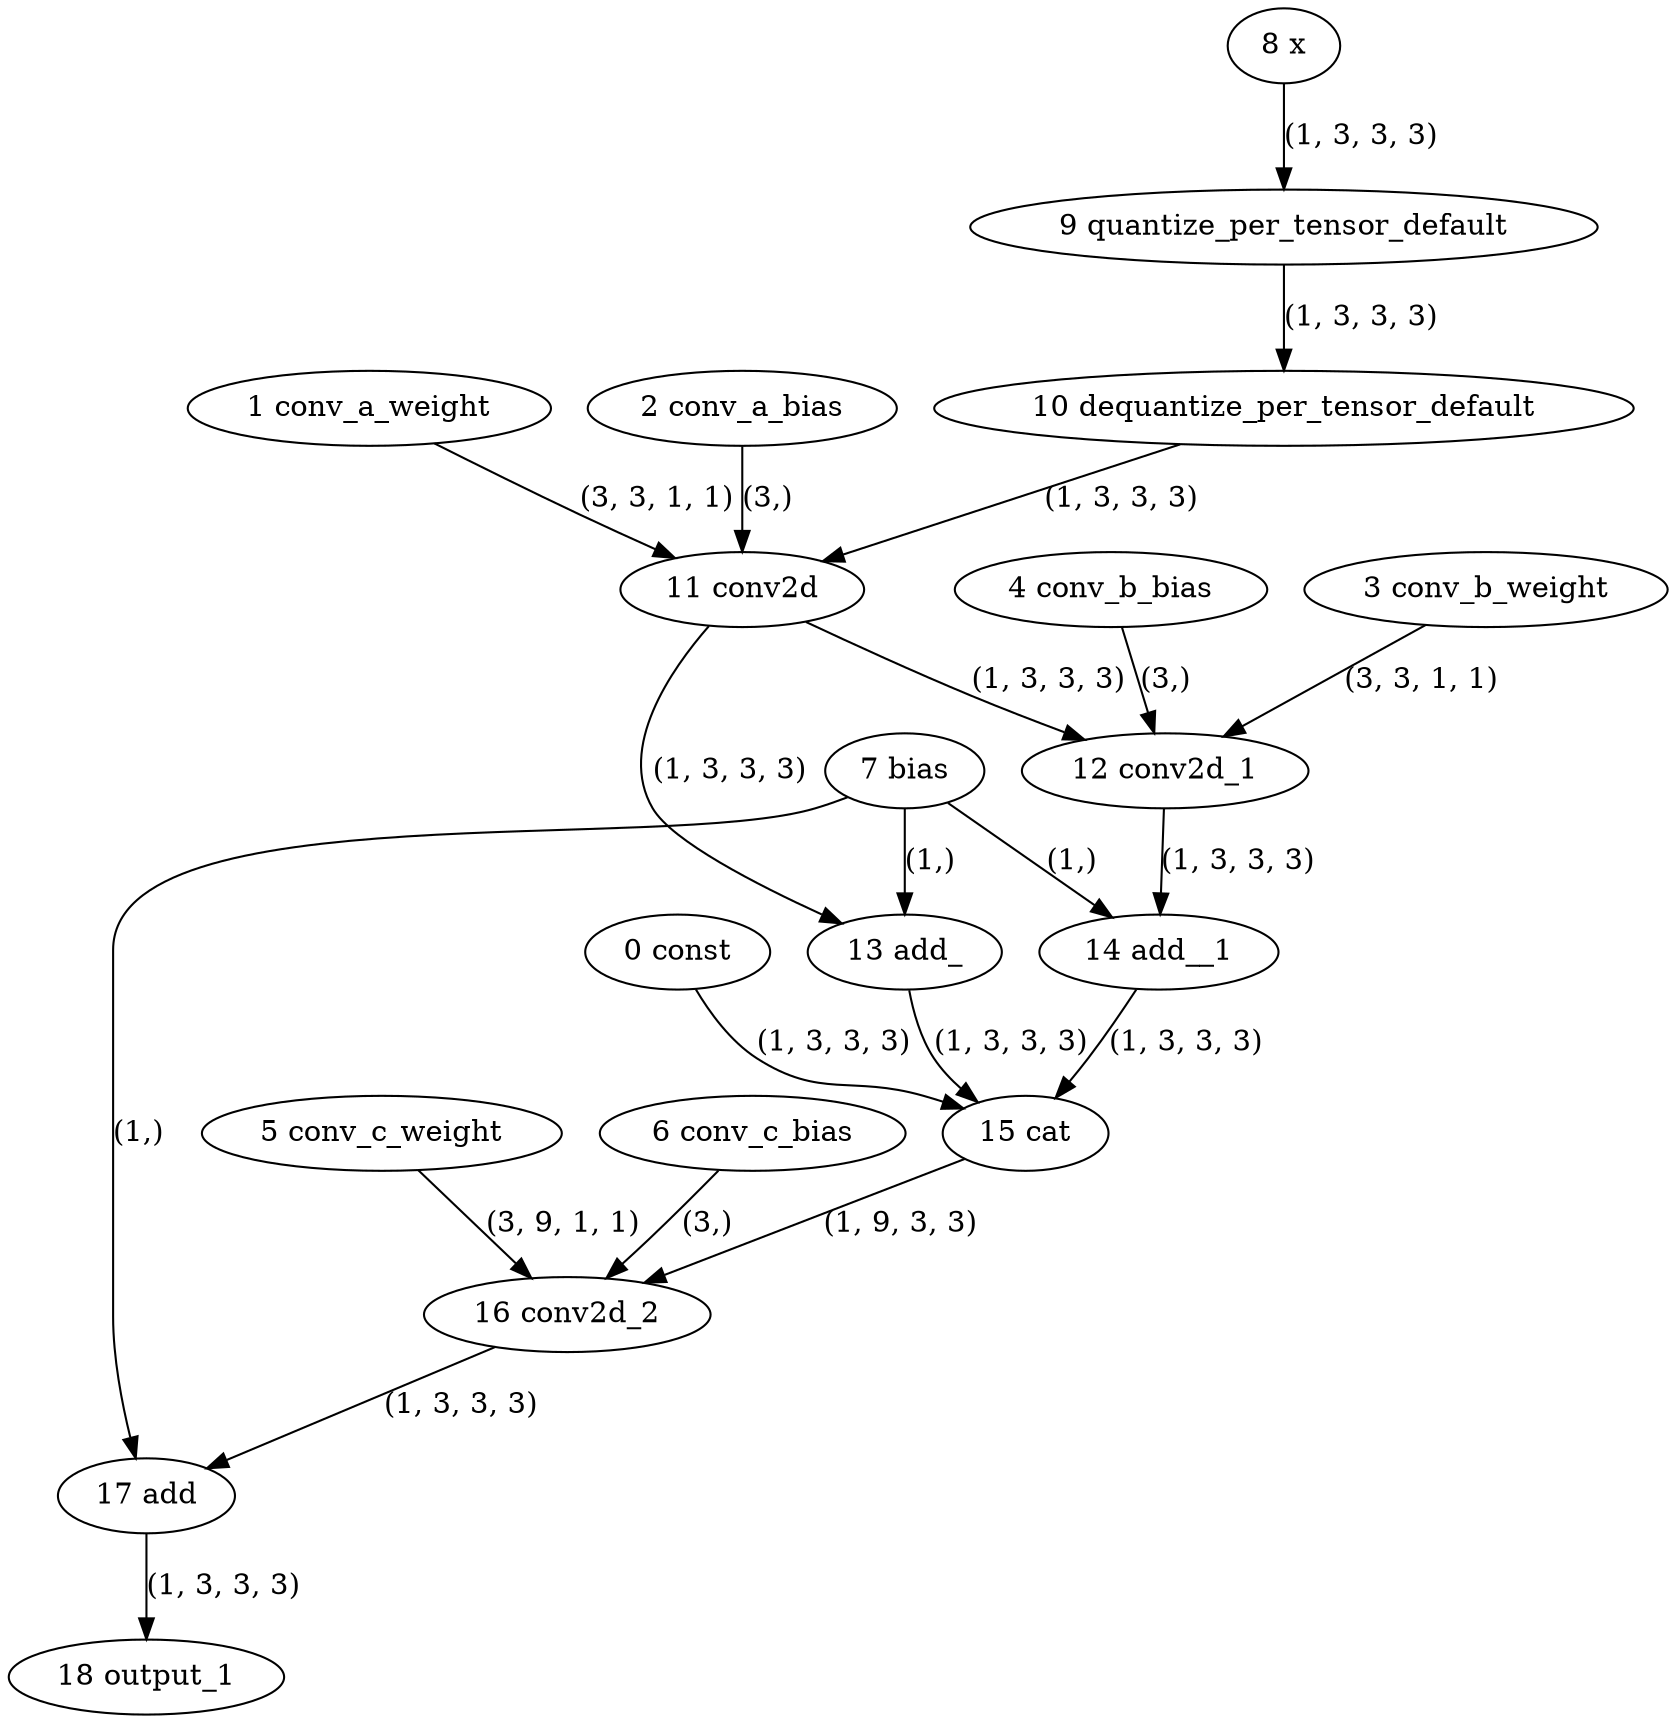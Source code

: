 strict digraph  {
"0 const" [id=0, type=get_attr];
"1 conv_a_weight" [id=1, type=get_attr];
"2 conv_a_bias" [id=2, type=get_attr];
"3 conv_b_weight" [id=3, type=get_attr];
"4 conv_b_bias" [id=4, type=get_attr];
"5 conv_c_weight" [id=5, type=get_attr];
"6 conv_c_bias" [id=6, type=get_attr];
"7 bias" [id=7, type=get_attr];
"8 x" [id=8, type=input];
"9 quantize_per_tensor_default" [id=9, type=quantize_per_tensor];
"10 dequantize_per_tensor_default" [id=10, type=dequantize_per_tensor];
"11 conv2d" [id=11, type=conv2d];
"12 conv2d_1" [id=12, type=conv2d];
"13 add_" [id=13, type=add_];
"14 add__1" [id=14, type=add_];
"15 cat" [id=15, type=cat];
"16 conv2d_2" [id=16, type=conv2d];
"17 add" [id=17, type=add];
"18 output_1" [id=18, type=output];
"0 const" -> "15 cat"  [label="(1, 3, 3, 3)", style=solid];
"1 conv_a_weight" -> "11 conv2d"  [label="(3, 3, 1, 1)", style=solid];
"2 conv_a_bias" -> "11 conv2d"  [label="(3,)", style=solid];
"3 conv_b_weight" -> "12 conv2d_1"  [label="(3, 3, 1, 1)", style=solid];
"4 conv_b_bias" -> "12 conv2d_1"  [label="(3,)", style=solid];
"5 conv_c_weight" -> "16 conv2d_2"  [label="(3, 9, 1, 1)", style=solid];
"6 conv_c_bias" -> "16 conv2d_2"  [label="(3,)", style=solid];
"7 bias" -> "13 add_"  [label="(1,)", style=solid];
"7 bias" -> "14 add__1"  [label="(1,)", style=solid];
"7 bias" -> "17 add"  [label="(1,)", style=solid];
"8 x" -> "9 quantize_per_tensor_default"  [label="(1, 3, 3, 3)", style=solid];
"9 quantize_per_tensor_default" -> "10 dequantize_per_tensor_default"  [label="(1, 3, 3, 3)", style=solid];
"10 dequantize_per_tensor_default" -> "11 conv2d"  [label="(1, 3, 3, 3)", style=solid];
"11 conv2d" -> "12 conv2d_1"  [label="(1, 3, 3, 3)", style=solid];
"11 conv2d" -> "13 add_"  [label="(1, 3, 3, 3)", style=solid];
"12 conv2d_1" -> "14 add__1"  [label="(1, 3, 3, 3)", style=solid];
"13 add_" -> "15 cat"  [label="(1, 3, 3, 3)", style=solid];
"14 add__1" -> "15 cat"  [label="(1, 3, 3, 3)", style=solid];
"15 cat" -> "16 conv2d_2"  [label="(1, 9, 3, 3)", style=solid];
"16 conv2d_2" -> "17 add"  [label="(1, 3, 3, 3)", style=solid];
"17 add" -> "18 output_1"  [label="(1, 3, 3, 3)", style=solid];
}

